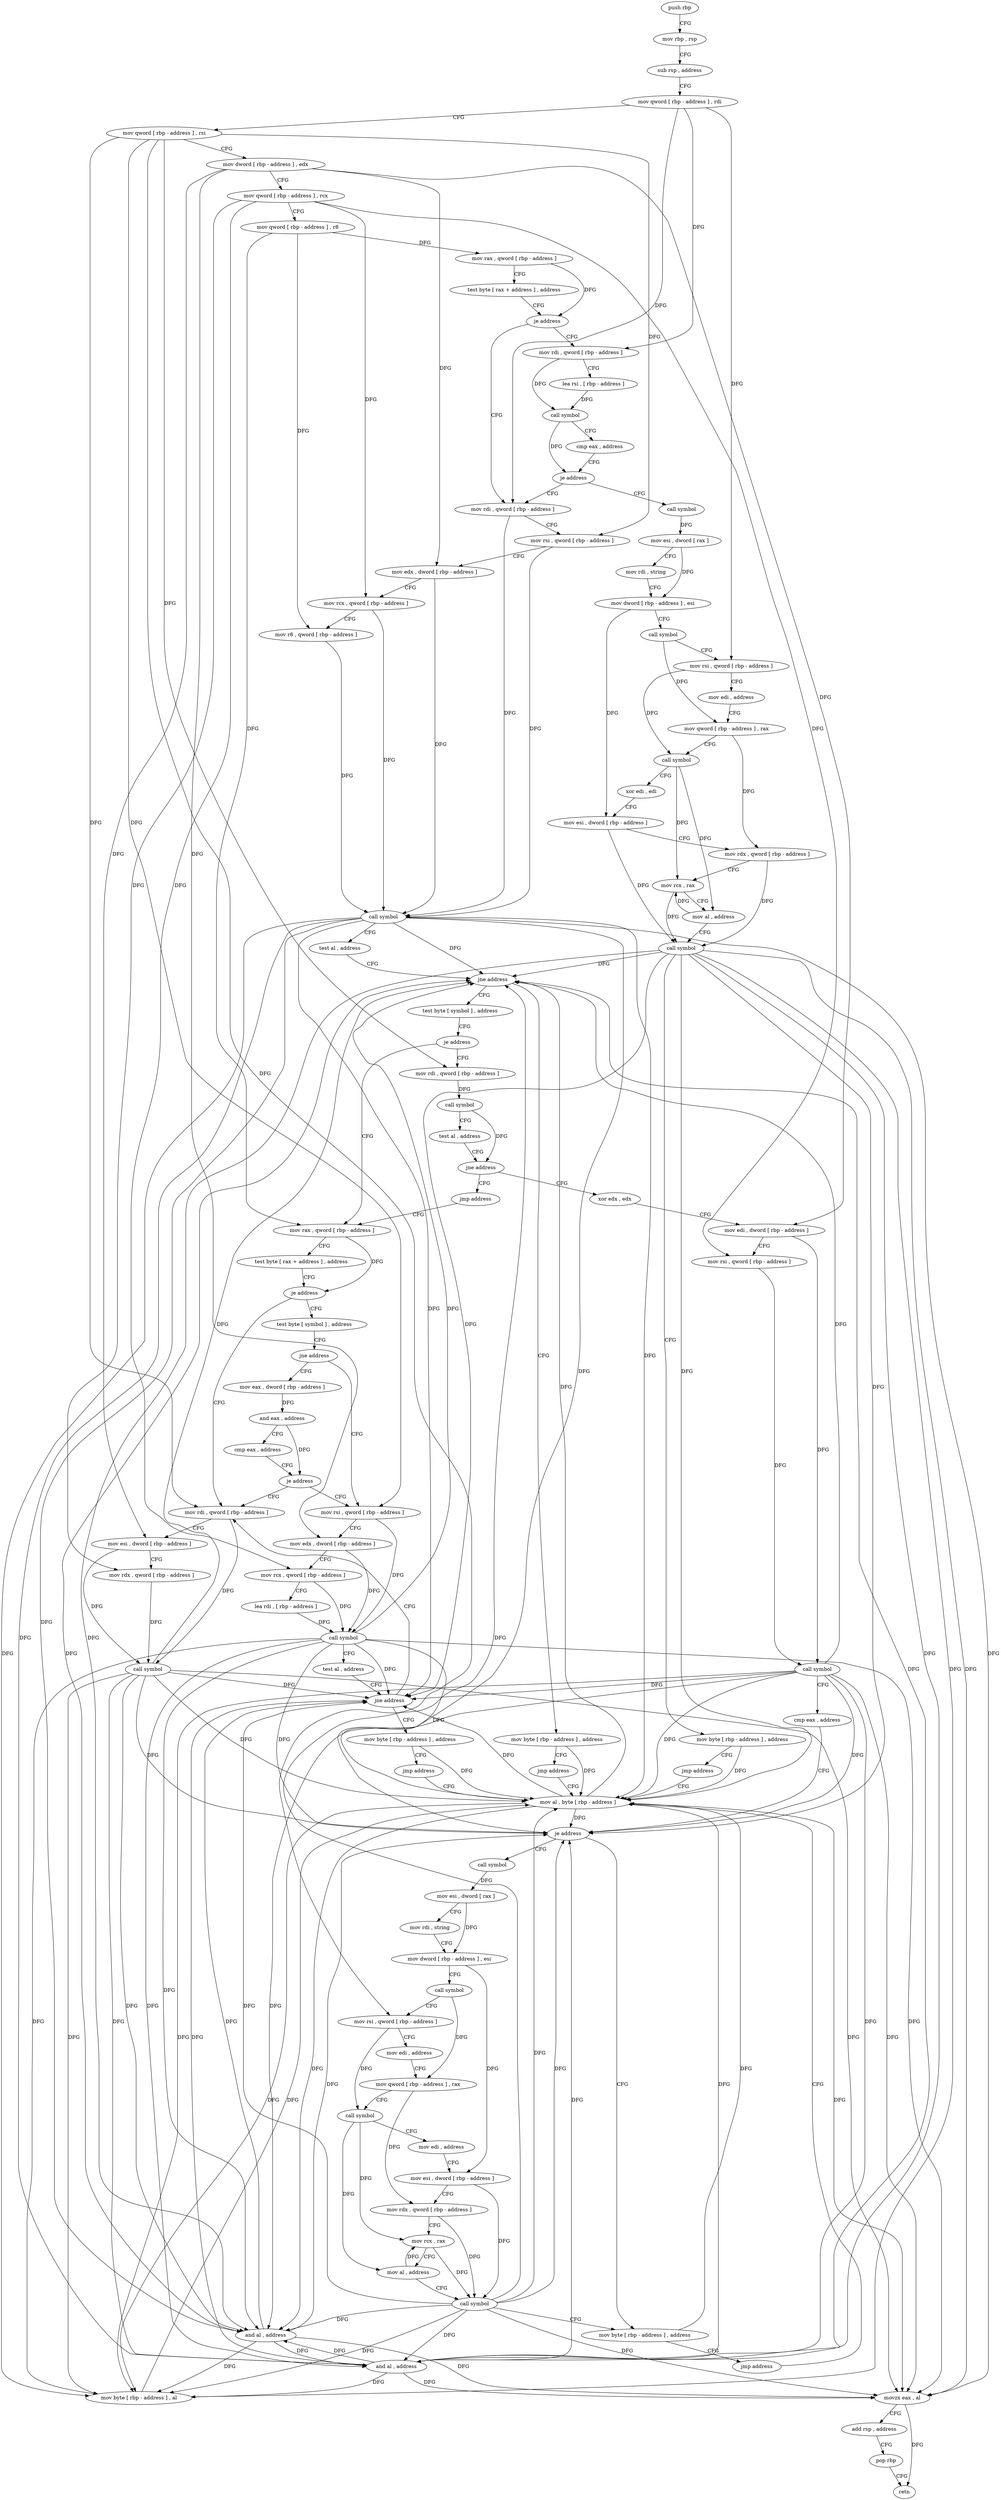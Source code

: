 digraph "func" {
"4211856" [label = "push rbp" ]
"4211857" [label = "mov rbp , rsp" ]
"4211860" [label = "sub rsp , address" ]
"4211867" [label = "mov qword [ rbp - address ] , rdi" ]
"4211871" [label = "mov qword [ rbp - address ] , rsi" ]
"4211875" [label = "mov dword [ rbp - address ] , edx" ]
"4211878" [label = "mov qword [ rbp - address ] , rcx" ]
"4211882" [label = "mov qword [ rbp - address ] , r8" ]
"4211886" [label = "mov rax , qword [ rbp - address ]" ]
"4211890" [label = "test byte [ rax + address ] , address" ]
"4211894" [label = "je address" ]
"4212008" [label = "mov rdi , qword [ rbp - address ]" ]
"4211900" [label = "mov rdi , qword [ rbp - address ]" ]
"4212012" [label = "mov rsi , qword [ rbp - address ]" ]
"4212016" [label = "mov edx , dword [ rbp - address ]" ]
"4212019" [label = "mov rcx , qword [ rbp - address ]" ]
"4212023" [label = "mov r8 , qword [ rbp - address ]" ]
"4212027" [label = "call symbol" ]
"4212032" [label = "test al , address" ]
"4212034" [label = "jne address" ]
"4212049" [label = "test byte [ symbol ] , address" ]
"4212040" [label = "mov byte [ rbp - address ] , address" ]
"4211904" [label = "lea rsi , [ rbp - address ]" ]
"4211911" [label = "call symbol" ]
"4211916" [label = "cmp eax , address" ]
"4211919" [label = "je address" ]
"4211925" [label = "call symbol" ]
"4212057" [label = "je address" ]
"4212194" [label = "mov rax , qword [ rbp - address ]" ]
"4212063" [label = "mov rdi , qword [ rbp - address ]" ]
"4212044" [label = "jmp address" ]
"4212305" [label = "mov al , byte [ rbp - address ]" ]
"4211930" [label = "mov esi , dword [ rax ]" ]
"4211932" [label = "mov rdi , string" ]
"4211942" [label = "mov dword [ rbp - address ] , esi" ]
"4211948" [label = "call symbol" ]
"4211953" [label = "mov rsi , qword [ rbp - address ]" ]
"4211957" [label = "mov edi , address" ]
"4211962" [label = "mov qword [ rbp - address ] , rax" ]
"4211969" [label = "call symbol" ]
"4211974" [label = "xor edi , edi" ]
"4211976" [label = "mov esi , dword [ rbp - address ]" ]
"4211982" [label = "mov rdx , qword [ rbp - address ]" ]
"4211989" [label = "mov rcx , rax" ]
"4211992" [label = "mov al , address" ]
"4211994" [label = "call symbol" ]
"4211999" [label = "mov byte [ rbp - address ] , address" ]
"4212003" [label = "jmp address" ]
"4212198" [label = "test byte [ rax + address ] , address" ]
"4212202" [label = "je address" ]
"4212284" [label = "mov rdi , qword [ rbp - address ]" ]
"4212208" [label = "test byte [ symbol ] , address" ]
"4212067" [label = "call symbol" ]
"4212072" [label = "test al , address" ]
"4212074" [label = "jne address" ]
"4212189" [label = "jmp address" ]
"4212080" [label = "xor edx , edx" ]
"4212308" [label = "and al , address" ]
"4212310" [label = "movzx eax , al" ]
"4212313" [label = "add rsp , address" ]
"4212320" [label = "pop rbp" ]
"4212321" [label = "retn" ]
"4212288" [label = "mov esi , dword [ rbp - address ]" ]
"4212291" [label = "mov rdx , qword [ rbp - address ]" ]
"4212295" [label = "call symbol" ]
"4212300" [label = "and al , address" ]
"4212302" [label = "mov byte [ rbp - address ] , al" ]
"4212216" [label = "jne address" ]
"4212244" [label = "mov rsi , qword [ rbp - address ]" ]
"4212222" [label = "mov eax , dword [ rbp - address ]" ]
"4212082" [label = "mov edi , dword [ rbp - address ]" ]
"4212085" [label = "mov rsi , qword [ rbp - address ]" ]
"4212089" [label = "call symbol" ]
"4212094" [label = "cmp eax , address" ]
"4212097" [label = "je address" ]
"4212180" [label = "mov byte [ rbp - address ] , address" ]
"4212103" [label = "call symbol" ]
"4212248" [label = "mov edx , dword [ rbp - address ]" ]
"4212251" [label = "mov rcx , qword [ rbp - address ]" ]
"4212255" [label = "lea rdi , [ rbp - address ]" ]
"4212262" [label = "call symbol" ]
"4212267" [label = "test al , address" ]
"4212269" [label = "jne address" ]
"4212275" [label = "mov byte [ rbp - address ] , address" ]
"4212228" [label = "and eax , address" ]
"4212233" [label = "cmp eax , address" ]
"4212238" [label = "je address" ]
"4212184" [label = "jmp address" ]
"4212108" [label = "mov esi , dword [ rax ]" ]
"4212110" [label = "mov rdi , string" ]
"4212120" [label = "mov dword [ rbp - address ] , esi" ]
"4212126" [label = "call symbol" ]
"4212131" [label = "mov rsi , qword [ rbp - address ]" ]
"4212135" [label = "mov edi , address" ]
"4212140" [label = "mov qword [ rbp - address ] , rax" ]
"4212147" [label = "call symbol" ]
"4212152" [label = "mov edi , address" ]
"4212157" [label = "mov esi , dword [ rbp - address ]" ]
"4212163" [label = "mov rdx , qword [ rbp - address ]" ]
"4212170" [label = "mov rcx , rax" ]
"4212173" [label = "mov al , address" ]
"4212175" [label = "call symbol" ]
"4212279" [label = "jmp address" ]
"4211856" -> "4211857" [ label = "CFG" ]
"4211857" -> "4211860" [ label = "CFG" ]
"4211860" -> "4211867" [ label = "CFG" ]
"4211867" -> "4211871" [ label = "CFG" ]
"4211867" -> "4212008" [ label = "DFG" ]
"4211867" -> "4211900" [ label = "DFG" ]
"4211867" -> "4211953" [ label = "DFG" ]
"4211871" -> "4211875" [ label = "CFG" ]
"4211871" -> "4212012" [ label = "DFG" ]
"4211871" -> "4212063" [ label = "DFG" ]
"4211871" -> "4212284" [ label = "DFG" ]
"4211871" -> "4212244" [ label = "DFG" ]
"4211871" -> "4212131" [ label = "DFG" ]
"4211875" -> "4211878" [ label = "CFG" ]
"4211875" -> "4212016" [ label = "DFG" ]
"4211875" -> "4212288" [ label = "DFG" ]
"4211875" -> "4212082" [ label = "DFG" ]
"4211875" -> "4212248" [ label = "DFG" ]
"4211878" -> "4211882" [ label = "CFG" ]
"4211878" -> "4212019" [ label = "DFG" ]
"4211878" -> "4212291" [ label = "DFG" ]
"4211878" -> "4212085" [ label = "DFG" ]
"4211878" -> "4212251" [ label = "DFG" ]
"4211882" -> "4211886" [ label = "DFG" ]
"4211882" -> "4212023" [ label = "DFG" ]
"4211882" -> "4212194" [ label = "DFG" ]
"4211886" -> "4211890" [ label = "CFG" ]
"4211886" -> "4211894" [ label = "DFG" ]
"4211890" -> "4211894" [ label = "CFG" ]
"4211894" -> "4212008" [ label = "CFG" ]
"4211894" -> "4211900" [ label = "CFG" ]
"4212008" -> "4212012" [ label = "CFG" ]
"4212008" -> "4212027" [ label = "DFG" ]
"4211900" -> "4211904" [ label = "CFG" ]
"4211900" -> "4211911" [ label = "DFG" ]
"4212012" -> "4212016" [ label = "CFG" ]
"4212012" -> "4212027" [ label = "DFG" ]
"4212016" -> "4212019" [ label = "CFG" ]
"4212016" -> "4212027" [ label = "DFG" ]
"4212019" -> "4212023" [ label = "CFG" ]
"4212019" -> "4212027" [ label = "DFG" ]
"4212023" -> "4212027" [ label = "DFG" ]
"4212027" -> "4212032" [ label = "CFG" ]
"4212027" -> "4212034" [ label = "DFG" ]
"4212027" -> "4212305" [ label = "DFG" ]
"4212027" -> "4212308" [ label = "DFG" ]
"4212027" -> "4212310" [ label = "DFG" ]
"4212027" -> "4212300" [ label = "DFG" ]
"4212027" -> "4212302" [ label = "DFG" ]
"4212027" -> "4212097" [ label = "DFG" ]
"4212027" -> "4212269" [ label = "DFG" ]
"4212032" -> "4212034" [ label = "CFG" ]
"4212034" -> "4212049" [ label = "CFG" ]
"4212034" -> "4212040" [ label = "CFG" ]
"4212049" -> "4212057" [ label = "CFG" ]
"4212040" -> "4212044" [ label = "CFG" ]
"4212040" -> "4212305" [ label = "DFG" ]
"4211904" -> "4211911" [ label = "DFG" ]
"4211911" -> "4211916" [ label = "CFG" ]
"4211911" -> "4211919" [ label = "DFG" ]
"4211916" -> "4211919" [ label = "CFG" ]
"4211919" -> "4212008" [ label = "CFG" ]
"4211919" -> "4211925" [ label = "CFG" ]
"4211925" -> "4211930" [ label = "DFG" ]
"4212057" -> "4212194" [ label = "CFG" ]
"4212057" -> "4212063" [ label = "CFG" ]
"4212194" -> "4212198" [ label = "CFG" ]
"4212194" -> "4212202" [ label = "DFG" ]
"4212063" -> "4212067" [ label = "DFG" ]
"4212044" -> "4212305" [ label = "CFG" ]
"4212305" -> "4212308" [ label = "DFG" ]
"4212305" -> "4212034" [ label = "DFG" ]
"4212305" -> "4212310" [ label = "DFG" ]
"4212305" -> "4212300" [ label = "DFG" ]
"4212305" -> "4212302" [ label = "DFG" ]
"4212305" -> "4212097" [ label = "DFG" ]
"4212305" -> "4212269" [ label = "DFG" ]
"4211930" -> "4211932" [ label = "CFG" ]
"4211930" -> "4211942" [ label = "DFG" ]
"4211932" -> "4211942" [ label = "CFG" ]
"4211942" -> "4211948" [ label = "CFG" ]
"4211942" -> "4211976" [ label = "DFG" ]
"4211948" -> "4211953" [ label = "CFG" ]
"4211948" -> "4211962" [ label = "DFG" ]
"4211953" -> "4211957" [ label = "CFG" ]
"4211953" -> "4211969" [ label = "DFG" ]
"4211957" -> "4211962" [ label = "CFG" ]
"4211962" -> "4211969" [ label = "CFG" ]
"4211962" -> "4211982" [ label = "DFG" ]
"4211969" -> "4211974" [ label = "CFG" ]
"4211969" -> "4211989" [ label = "DFG" ]
"4211969" -> "4211992" [ label = "DFG" ]
"4211974" -> "4211976" [ label = "CFG" ]
"4211976" -> "4211982" [ label = "CFG" ]
"4211976" -> "4211994" [ label = "DFG" ]
"4211982" -> "4211989" [ label = "CFG" ]
"4211982" -> "4211994" [ label = "DFG" ]
"4211989" -> "4211992" [ label = "CFG" ]
"4211989" -> "4211994" [ label = "DFG" ]
"4211992" -> "4211994" [ label = "CFG" ]
"4211992" -> "4211989" [ label = "DFG" ]
"4211994" -> "4211999" [ label = "CFG" ]
"4211994" -> "4212034" [ label = "DFG" ]
"4211994" -> "4212305" [ label = "DFG" ]
"4211994" -> "4212308" [ label = "DFG" ]
"4211994" -> "4212310" [ label = "DFG" ]
"4211994" -> "4212300" [ label = "DFG" ]
"4211994" -> "4212302" [ label = "DFG" ]
"4211994" -> "4212097" [ label = "DFG" ]
"4211994" -> "4212269" [ label = "DFG" ]
"4211999" -> "4212003" [ label = "CFG" ]
"4211999" -> "4212305" [ label = "DFG" ]
"4212003" -> "4212305" [ label = "CFG" ]
"4212198" -> "4212202" [ label = "CFG" ]
"4212202" -> "4212284" [ label = "CFG" ]
"4212202" -> "4212208" [ label = "CFG" ]
"4212284" -> "4212288" [ label = "CFG" ]
"4212284" -> "4212295" [ label = "DFG" ]
"4212208" -> "4212216" [ label = "CFG" ]
"4212067" -> "4212072" [ label = "CFG" ]
"4212067" -> "4212074" [ label = "DFG" ]
"4212072" -> "4212074" [ label = "CFG" ]
"4212074" -> "4212189" [ label = "CFG" ]
"4212074" -> "4212080" [ label = "CFG" ]
"4212189" -> "4212194" [ label = "CFG" ]
"4212080" -> "4212082" [ label = "CFG" ]
"4212308" -> "4212310" [ label = "DFG" ]
"4212308" -> "4212034" [ label = "DFG" ]
"4212308" -> "4212300" [ label = "DFG" ]
"4212308" -> "4212302" [ label = "DFG" ]
"4212308" -> "4212097" [ label = "DFG" ]
"4212308" -> "4212269" [ label = "DFG" ]
"4212310" -> "4212313" [ label = "CFG" ]
"4212310" -> "4212321" [ label = "DFG" ]
"4212313" -> "4212320" [ label = "CFG" ]
"4212320" -> "4212321" [ label = "CFG" ]
"4212288" -> "4212291" [ label = "CFG" ]
"4212288" -> "4212295" [ label = "DFG" ]
"4212291" -> "4212295" [ label = "DFG" ]
"4212295" -> "4212300" [ label = "DFG" ]
"4212295" -> "4212034" [ label = "DFG" ]
"4212295" -> "4212308" [ label = "DFG" ]
"4212295" -> "4212310" [ label = "DFG" ]
"4212295" -> "4212305" [ label = "DFG" ]
"4212295" -> "4212302" [ label = "DFG" ]
"4212295" -> "4212097" [ label = "DFG" ]
"4212295" -> "4212269" [ label = "DFG" ]
"4212300" -> "4212302" [ label = "DFG" ]
"4212300" -> "4212034" [ label = "DFG" ]
"4212300" -> "4212308" [ label = "DFG" ]
"4212300" -> "4212310" [ label = "DFG" ]
"4212300" -> "4212097" [ label = "DFG" ]
"4212300" -> "4212269" [ label = "DFG" ]
"4212302" -> "4212305" [ label = "DFG" ]
"4212216" -> "4212244" [ label = "CFG" ]
"4212216" -> "4212222" [ label = "CFG" ]
"4212244" -> "4212248" [ label = "CFG" ]
"4212244" -> "4212262" [ label = "DFG" ]
"4212222" -> "4212228" [ label = "DFG" ]
"4212082" -> "4212085" [ label = "CFG" ]
"4212082" -> "4212089" [ label = "DFG" ]
"4212085" -> "4212089" [ label = "DFG" ]
"4212089" -> "4212094" [ label = "CFG" ]
"4212089" -> "4212034" [ label = "DFG" ]
"4212089" -> "4212308" [ label = "DFG" ]
"4212089" -> "4212310" [ label = "DFG" ]
"4212089" -> "4212300" [ label = "DFG" ]
"4212089" -> "4212302" [ label = "DFG" ]
"4212089" -> "4212305" [ label = "DFG" ]
"4212089" -> "4212097" [ label = "DFG" ]
"4212089" -> "4212269" [ label = "DFG" ]
"4212094" -> "4212097" [ label = "CFG" ]
"4212097" -> "4212180" [ label = "CFG" ]
"4212097" -> "4212103" [ label = "CFG" ]
"4212180" -> "4212184" [ label = "CFG" ]
"4212180" -> "4212305" [ label = "DFG" ]
"4212103" -> "4212108" [ label = "DFG" ]
"4212248" -> "4212251" [ label = "CFG" ]
"4212248" -> "4212262" [ label = "DFG" ]
"4212251" -> "4212255" [ label = "CFG" ]
"4212251" -> "4212262" [ label = "DFG" ]
"4212255" -> "4212262" [ label = "DFG" ]
"4212262" -> "4212267" [ label = "CFG" ]
"4212262" -> "4212034" [ label = "DFG" ]
"4212262" -> "4212308" [ label = "DFG" ]
"4212262" -> "4212310" [ label = "DFG" ]
"4212262" -> "4212300" [ label = "DFG" ]
"4212262" -> "4212302" [ label = "DFG" ]
"4212262" -> "4212097" [ label = "DFG" ]
"4212262" -> "4212305" [ label = "DFG" ]
"4212262" -> "4212269" [ label = "DFG" ]
"4212267" -> "4212269" [ label = "CFG" ]
"4212269" -> "4212284" [ label = "CFG" ]
"4212269" -> "4212275" [ label = "CFG" ]
"4212275" -> "4212279" [ label = "CFG" ]
"4212275" -> "4212305" [ label = "DFG" ]
"4212228" -> "4212233" [ label = "CFG" ]
"4212228" -> "4212238" [ label = "DFG" ]
"4212233" -> "4212238" [ label = "CFG" ]
"4212238" -> "4212284" [ label = "CFG" ]
"4212238" -> "4212244" [ label = "CFG" ]
"4212184" -> "4212305" [ label = "CFG" ]
"4212108" -> "4212110" [ label = "CFG" ]
"4212108" -> "4212120" [ label = "DFG" ]
"4212110" -> "4212120" [ label = "CFG" ]
"4212120" -> "4212126" [ label = "CFG" ]
"4212120" -> "4212157" [ label = "DFG" ]
"4212126" -> "4212131" [ label = "CFG" ]
"4212126" -> "4212140" [ label = "DFG" ]
"4212131" -> "4212135" [ label = "CFG" ]
"4212131" -> "4212147" [ label = "DFG" ]
"4212135" -> "4212140" [ label = "CFG" ]
"4212140" -> "4212147" [ label = "CFG" ]
"4212140" -> "4212163" [ label = "DFG" ]
"4212147" -> "4212152" [ label = "CFG" ]
"4212147" -> "4212170" [ label = "DFG" ]
"4212147" -> "4212173" [ label = "DFG" ]
"4212152" -> "4212157" [ label = "CFG" ]
"4212157" -> "4212163" [ label = "CFG" ]
"4212157" -> "4212175" [ label = "DFG" ]
"4212163" -> "4212170" [ label = "CFG" ]
"4212163" -> "4212175" [ label = "DFG" ]
"4212170" -> "4212173" [ label = "CFG" ]
"4212170" -> "4212175" [ label = "DFG" ]
"4212173" -> "4212175" [ label = "CFG" ]
"4212173" -> "4212170" [ label = "DFG" ]
"4212175" -> "4212180" [ label = "CFG" ]
"4212175" -> "4212034" [ label = "DFG" ]
"4212175" -> "4212308" [ label = "DFG" ]
"4212175" -> "4212310" [ label = "DFG" ]
"4212175" -> "4212300" [ label = "DFG" ]
"4212175" -> "4212302" [ label = "DFG" ]
"4212175" -> "4212097" [ label = "DFG" ]
"4212175" -> "4212269" [ label = "DFG" ]
"4212175" -> "4212305" [ label = "DFG" ]
"4212279" -> "4212305" [ label = "CFG" ]
}
